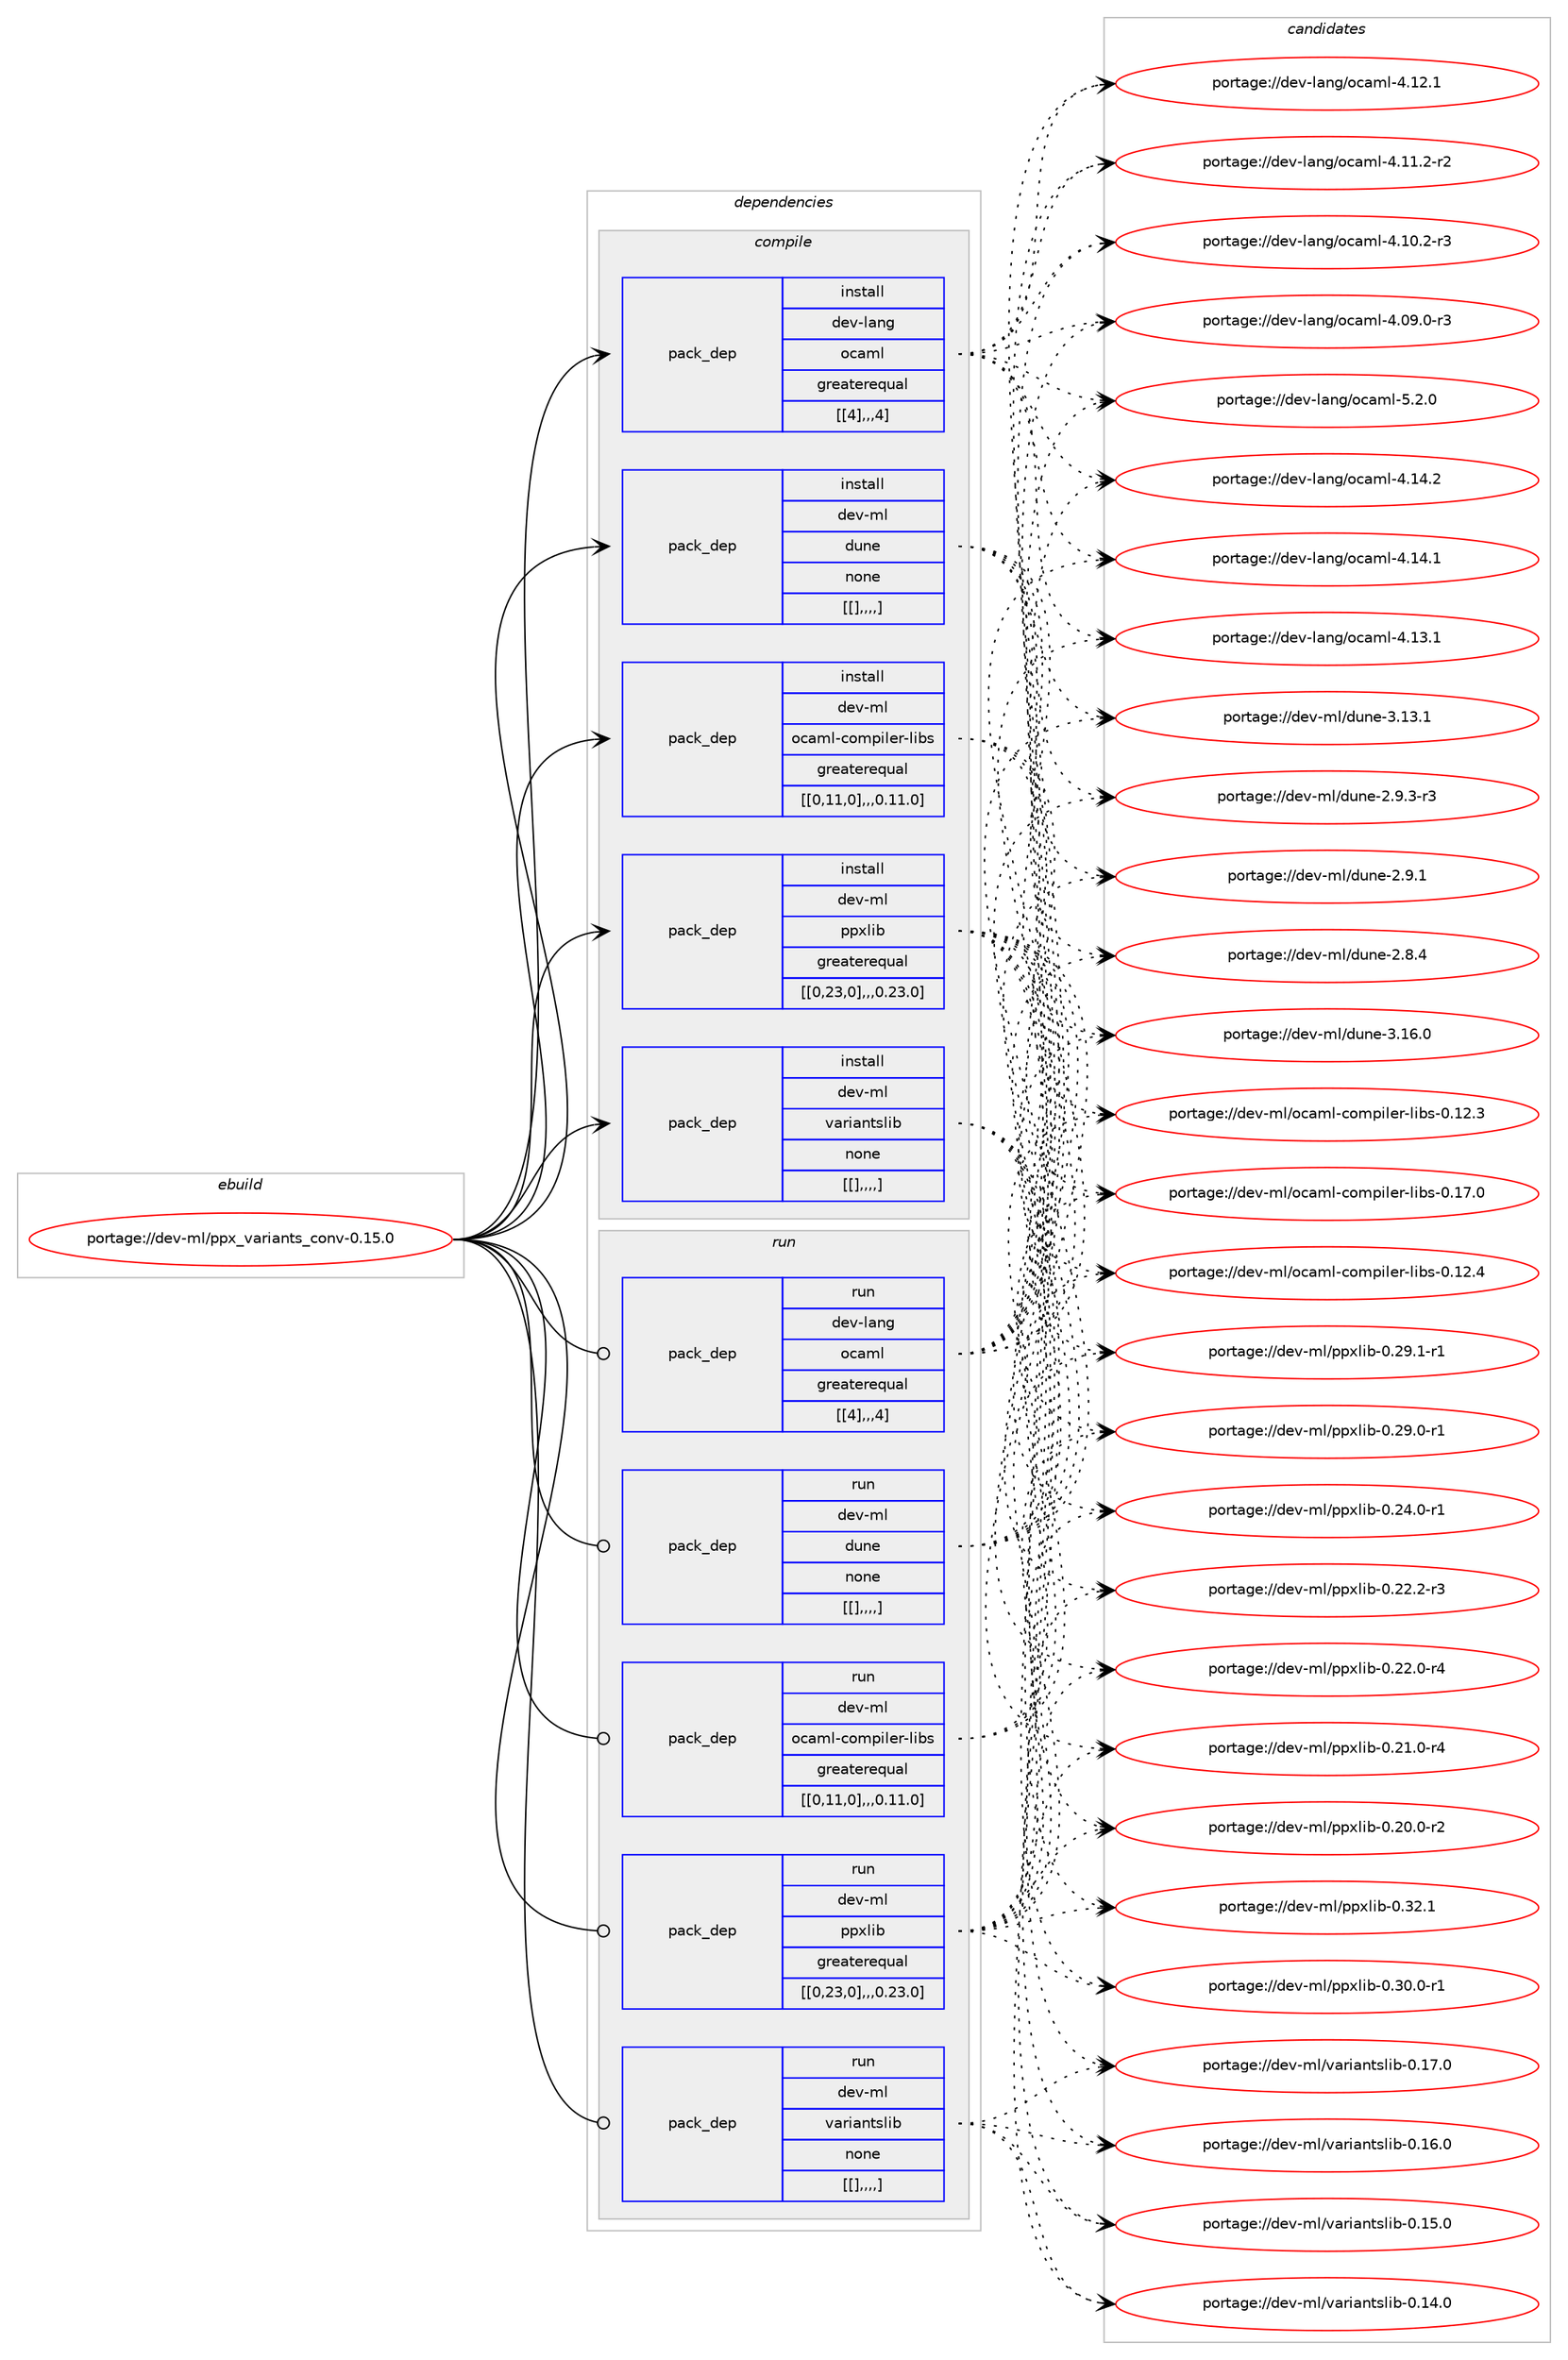 digraph prolog {

# *************
# Graph options
# *************

newrank=true;
concentrate=true;
compound=true;
graph [rankdir=LR,fontname=Helvetica,fontsize=10,ranksep=1.5];#, ranksep=2.5, nodesep=0.2];
edge  [arrowhead=vee];
node  [fontname=Helvetica,fontsize=10];

# **********
# The ebuild
# **********

subgraph cluster_leftcol {
color=gray;
label=<<i>ebuild</i>>;
id [label="portage://dev-ml/ppx_variants_conv-0.15.0", color=red, width=4, href="../dev-ml/ppx_variants_conv-0.15.0.svg"];
}

# ****************
# The dependencies
# ****************

subgraph cluster_midcol {
color=gray;
label=<<i>dependencies</i>>;
subgraph cluster_compile {
fillcolor="#eeeeee";
style=filled;
label=<<i>compile</i>>;
subgraph pack93615 {
dependency125050 [label=<<TABLE BORDER="0" CELLBORDER="1" CELLSPACING="0" CELLPADDING="4" WIDTH="220"><TR><TD ROWSPAN="6" CELLPADDING="30">pack_dep</TD></TR><TR><TD WIDTH="110">install</TD></TR><TR><TD>dev-lang</TD></TR><TR><TD>ocaml</TD></TR><TR><TD>greaterequal</TD></TR><TR><TD>[[4],,,4]</TD></TR></TABLE>>, shape=none, color=blue];
}
id:e -> dependency125050:w [weight=20,style="solid",arrowhead="vee"];
subgraph pack93616 {
dependency125051 [label=<<TABLE BORDER="0" CELLBORDER="1" CELLSPACING="0" CELLPADDING="4" WIDTH="220"><TR><TD ROWSPAN="6" CELLPADDING="30">pack_dep</TD></TR><TR><TD WIDTH="110">install</TD></TR><TR><TD>dev-ml</TD></TR><TR><TD>dune</TD></TR><TR><TD>none</TD></TR><TR><TD>[[],,,,]</TD></TR></TABLE>>, shape=none, color=blue];
}
id:e -> dependency125051:w [weight=20,style="solid",arrowhead="vee"];
subgraph pack93617 {
dependency125052 [label=<<TABLE BORDER="0" CELLBORDER="1" CELLSPACING="0" CELLPADDING="4" WIDTH="220"><TR><TD ROWSPAN="6" CELLPADDING="30">pack_dep</TD></TR><TR><TD WIDTH="110">install</TD></TR><TR><TD>dev-ml</TD></TR><TR><TD>ocaml-compiler-libs</TD></TR><TR><TD>greaterequal</TD></TR><TR><TD>[[0,11,0],,,0.11.0]</TD></TR></TABLE>>, shape=none, color=blue];
}
id:e -> dependency125052:w [weight=20,style="solid",arrowhead="vee"];
subgraph pack93618 {
dependency125053 [label=<<TABLE BORDER="0" CELLBORDER="1" CELLSPACING="0" CELLPADDING="4" WIDTH="220"><TR><TD ROWSPAN="6" CELLPADDING="30">pack_dep</TD></TR><TR><TD WIDTH="110">install</TD></TR><TR><TD>dev-ml</TD></TR><TR><TD>ppxlib</TD></TR><TR><TD>greaterequal</TD></TR><TR><TD>[[0,23,0],,,0.23.0]</TD></TR></TABLE>>, shape=none, color=blue];
}
id:e -> dependency125053:w [weight=20,style="solid",arrowhead="vee"];
subgraph pack93619 {
dependency125054 [label=<<TABLE BORDER="0" CELLBORDER="1" CELLSPACING="0" CELLPADDING="4" WIDTH="220"><TR><TD ROWSPAN="6" CELLPADDING="30">pack_dep</TD></TR><TR><TD WIDTH="110">install</TD></TR><TR><TD>dev-ml</TD></TR><TR><TD>variantslib</TD></TR><TR><TD>none</TD></TR><TR><TD>[[],,,,]</TD></TR></TABLE>>, shape=none, color=blue];
}
id:e -> dependency125054:w [weight=20,style="solid",arrowhead="vee"];
}
subgraph cluster_compileandrun {
fillcolor="#eeeeee";
style=filled;
label=<<i>compile and run</i>>;
}
subgraph cluster_run {
fillcolor="#eeeeee";
style=filled;
label=<<i>run</i>>;
subgraph pack93620 {
dependency125055 [label=<<TABLE BORDER="0" CELLBORDER="1" CELLSPACING="0" CELLPADDING="4" WIDTH="220"><TR><TD ROWSPAN="6" CELLPADDING="30">pack_dep</TD></TR><TR><TD WIDTH="110">run</TD></TR><TR><TD>dev-lang</TD></TR><TR><TD>ocaml</TD></TR><TR><TD>greaterequal</TD></TR><TR><TD>[[4],,,4]</TD></TR></TABLE>>, shape=none, color=blue];
}
id:e -> dependency125055:w [weight=20,style="solid",arrowhead="odot"];
subgraph pack93621 {
dependency125056 [label=<<TABLE BORDER="0" CELLBORDER="1" CELLSPACING="0" CELLPADDING="4" WIDTH="220"><TR><TD ROWSPAN="6" CELLPADDING="30">pack_dep</TD></TR><TR><TD WIDTH="110">run</TD></TR><TR><TD>dev-ml</TD></TR><TR><TD>dune</TD></TR><TR><TD>none</TD></TR><TR><TD>[[],,,,]</TD></TR></TABLE>>, shape=none, color=blue];
}
id:e -> dependency125056:w [weight=20,style="solid",arrowhead="odot"];
subgraph pack93622 {
dependency125057 [label=<<TABLE BORDER="0" CELLBORDER="1" CELLSPACING="0" CELLPADDING="4" WIDTH="220"><TR><TD ROWSPAN="6" CELLPADDING="30">pack_dep</TD></TR><TR><TD WIDTH="110">run</TD></TR><TR><TD>dev-ml</TD></TR><TR><TD>ocaml-compiler-libs</TD></TR><TR><TD>greaterequal</TD></TR><TR><TD>[[0,11,0],,,0.11.0]</TD></TR></TABLE>>, shape=none, color=blue];
}
id:e -> dependency125057:w [weight=20,style="solid",arrowhead="odot"];
subgraph pack93623 {
dependency125058 [label=<<TABLE BORDER="0" CELLBORDER="1" CELLSPACING="0" CELLPADDING="4" WIDTH="220"><TR><TD ROWSPAN="6" CELLPADDING="30">pack_dep</TD></TR><TR><TD WIDTH="110">run</TD></TR><TR><TD>dev-ml</TD></TR><TR><TD>ppxlib</TD></TR><TR><TD>greaterequal</TD></TR><TR><TD>[[0,23,0],,,0.23.0]</TD></TR></TABLE>>, shape=none, color=blue];
}
id:e -> dependency125058:w [weight=20,style="solid",arrowhead="odot"];
subgraph pack93624 {
dependency125059 [label=<<TABLE BORDER="0" CELLBORDER="1" CELLSPACING="0" CELLPADDING="4" WIDTH="220"><TR><TD ROWSPAN="6" CELLPADDING="30">pack_dep</TD></TR><TR><TD WIDTH="110">run</TD></TR><TR><TD>dev-ml</TD></TR><TR><TD>variantslib</TD></TR><TR><TD>none</TD></TR><TR><TD>[[],,,,]</TD></TR></TABLE>>, shape=none, color=blue];
}
id:e -> dependency125059:w [weight=20,style="solid",arrowhead="odot"];
}
}

# **************
# The candidates
# **************

subgraph cluster_choices {
rank=same;
color=gray;
label=<<i>candidates</i>>;

subgraph choice93615 {
color=black;
nodesep=1;
choice1001011184510897110103471119997109108455346504648 [label="portage://dev-lang/ocaml-5.2.0", color=red, width=4,href="../dev-lang/ocaml-5.2.0.svg"];
choice100101118451089711010347111999710910845524649524650 [label="portage://dev-lang/ocaml-4.14.2", color=red, width=4,href="../dev-lang/ocaml-4.14.2.svg"];
choice100101118451089711010347111999710910845524649524649 [label="portage://dev-lang/ocaml-4.14.1", color=red, width=4,href="../dev-lang/ocaml-4.14.1.svg"];
choice100101118451089711010347111999710910845524649514649 [label="portage://dev-lang/ocaml-4.13.1", color=red, width=4,href="../dev-lang/ocaml-4.13.1.svg"];
choice100101118451089711010347111999710910845524649504649 [label="portage://dev-lang/ocaml-4.12.1", color=red, width=4,href="../dev-lang/ocaml-4.12.1.svg"];
choice1001011184510897110103471119997109108455246494946504511450 [label="portage://dev-lang/ocaml-4.11.2-r2", color=red, width=4,href="../dev-lang/ocaml-4.11.2-r2.svg"];
choice1001011184510897110103471119997109108455246494846504511451 [label="portage://dev-lang/ocaml-4.10.2-r3", color=red, width=4,href="../dev-lang/ocaml-4.10.2-r3.svg"];
choice1001011184510897110103471119997109108455246485746484511451 [label="portage://dev-lang/ocaml-4.09.0-r3", color=red, width=4,href="../dev-lang/ocaml-4.09.0-r3.svg"];
dependency125050:e -> choice1001011184510897110103471119997109108455346504648:w [style=dotted,weight="100"];
dependency125050:e -> choice100101118451089711010347111999710910845524649524650:w [style=dotted,weight="100"];
dependency125050:e -> choice100101118451089711010347111999710910845524649524649:w [style=dotted,weight="100"];
dependency125050:e -> choice100101118451089711010347111999710910845524649514649:w [style=dotted,weight="100"];
dependency125050:e -> choice100101118451089711010347111999710910845524649504649:w [style=dotted,weight="100"];
dependency125050:e -> choice1001011184510897110103471119997109108455246494946504511450:w [style=dotted,weight="100"];
dependency125050:e -> choice1001011184510897110103471119997109108455246494846504511451:w [style=dotted,weight="100"];
dependency125050:e -> choice1001011184510897110103471119997109108455246485746484511451:w [style=dotted,weight="100"];
}
subgraph choice93616 {
color=black;
nodesep=1;
choice100101118451091084710011711010145514649544648 [label="portage://dev-ml/dune-3.16.0", color=red, width=4,href="../dev-ml/dune-3.16.0.svg"];
choice100101118451091084710011711010145514649514649 [label="portage://dev-ml/dune-3.13.1", color=red, width=4,href="../dev-ml/dune-3.13.1.svg"];
choice10010111845109108471001171101014550465746514511451 [label="portage://dev-ml/dune-2.9.3-r3", color=red, width=4,href="../dev-ml/dune-2.9.3-r3.svg"];
choice1001011184510910847100117110101455046574649 [label="portage://dev-ml/dune-2.9.1", color=red, width=4,href="../dev-ml/dune-2.9.1.svg"];
choice1001011184510910847100117110101455046564652 [label="portage://dev-ml/dune-2.8.4", color=red, width=4,href="../dev-ml/dune-2.8.4.svg"];
dependency125051:e -> choice100101118451091084710011711010145514649544648:w [style=dotted,weight="100"];
dependency125051:e -> choice100101118451091084710011711010145514649514649:w [style=dotted,weight="100"];
dependency125051:e -> choice10010111845109108471001171101014550465746514511451:w [style=dotted,weight="100"];
dependency125051:e -> choice1001011184510910847100117110101455046574649:w [style=dotted,weight="100"];
dependency125051:e -> choice1001011184510910847100117110101455046564652:w [style=dotted,weight="100"];
}
subgraph choice93617 {
color=black;
nodesep=1;
choice100101118451091084711199971091084599111109112105108101114451081059811545484649554648 [label="portage://dev-ml/ocaml-compiler-libs-0.17.0", color=red, width=4,href="../dev-ml/ocaml-compiler-libs-0.17.0.svg"];
choice100101118451091084711199971091084599111109112105108101114451081059811545484649504652 [label="portage://dev-ml/ocaml-compiler-libs-0.12.4", color=red, width=4,href="../dev-ml/ocaml-compiler-libs-0.12.4.svg"];
choice100101118451091084711199971091084599111109112105108101114451081059811545484649504651 [label="portage://dev-ml/ocaml-compiler-libs-0.12.3", color=red, width=4,href="../dev-ml/ocaml-compiler-libs-0.12.3.svg"];
dependency125052:e -> choice100101118451091084711199971091084599111109112105108101114451081059811545484649554648:w [style=dotted,weight="100"];
dependency125052:e -> choice100101118451091084711199971091084599111109112105108101114451081059811545484649504652:w [style=dotted,weight="100"];
dependency125052:e -> choice100101118451091084711199971091084599111109112105108101114451081059811545484649504651:w [style=dotted,weight="100"];
}
subgraph choice93618 {
color=black;
nodesep=1;
choice10010111845109108471121121201081059845484651504649 [label="portage://dev-ml/ppxlib-0.32.1", color=red, width=4,href="../dev-ml/ppxlib-0.32.1.svg"];
choice100101118451091084711211212010810598454846514846484511449 [label="portage://dev-ml/ppxlib-0.30.0-r1", color=red, width=4,href="../dev-ml/ppxlib-0.30.0-r1.svg"];
choice100101118451091084711211212010810598454846505746494511449 [label="portage://dev-ml/ppxlib-0.29.1-r1", color=red, width=4,href="../dev-ml/ppxlib-0.29.1-r1.svg"];
choice100101118451091084711211212010810598454846505746484511449 [label="portage://dev-ml/ppxlib-0.29.0-r1", color=red, width=4,href="../dev-ml/ppxlib-0.29.0-r1.svg"];
choice100101118451091084711211212010810598454846505246484511449 [label="portage://dev-ml/ppxlib-0.24.0-r1", color=red, width=4,href="../dev-ml/ppxlib-0.24.0-r1.svg"];
choice100101118451091084711211212010810598454846505046504511451 [label="portage://dev-ml/ppxlib-0.22.2-r3", color=red, width=4,href="../dev-ml/ppxlib-0.22.2-r3.svg"];
choice100101118451091084711211212010810598454846505046484511452 [label="portage://dev-ml/ppxlib-0.22.0-r4", color=red, width=4,href="../dev-ml/ppxlib-0.22.0-r4.svg"];
choice100101118451091084711211212010810598454846504946484511452 [label="portage://dev-ml/ppxlib-0.21.0-r4", color=red, width=4,href="../dev-ml/ppxlib-0.21.0-r4.svg"];
choice100101118451091084711211212010810598454846504846484511450 [label="portage://dev-ml/ppxlib-0.20.0-r2", color=red, width=4,href="../dev-ml/ppxlib-0.20.0-r2.svg"];
dependency125053:e -> choice10010111845109108471121121201081059845484651504649:w [style=dotted,weight="100"];
dependency125053:e -> choice100101118451091084711211212010810598454846514846484511449:w [style=dotted,weight="100"];
dependency125053:e -> choice100101118451091084711211212010810598454846505746494511449:w [style=dotted,weight="100"];
dependency125053:e -> choice100101118451091084711211212010810598454846505746484511449:w [style=dotted,weight="100"];
dependency125053:e -> choice100101118451091084711211212010810598454846505246484511449:w [style=dotted,weight="100"];
dependency125053:e -> choice100101118451091084711211212010810598454846505046504511451:w [style=dotted,weight="100"];
dependency125053:e -> choice100101118451091084711211212010810598454846505046484511452:w [style=dotted,weight="100"];
dependency125053:e -> choice100101118451091084711211212010810598454846504946484511452:w [style=dotted,weight="100"];
dependency125053:e -> choice100101118451091084711211212010810598454846504846484511450:w [style=dotted,weight="100"];
}
subgraph choice93619 {
color=black;
nodesep=1;
choice100101118451091084711897114105971101161151081059845484649554648 [label="portage://dev-ml/variantslib-0.17.0", color=red, width=4,href="../dev-ml/variantslib-0.17.0.svg"];
choice100101118451091084711897114105971101161151081059845484649544648 [label="portage://dev-ml/variantslib-0.16.0", color=red, width=4,href="../dev-ml/variantslib-0.16.0.svg"];
choice100101118451091084711897114105971101161151081059845484649534648 [label="portage://dev-ml/variantslib-0.15.0", color=red, width=4,href="../dev-ml/variantslib-0.15.0.svg"];
choice100101118451091084711897114105971101161151081059845484649524648 [label="portage://dev-ml/variantslib-0.14.0", color=red, width=4,href="../dev-ml/variantslib-0.14.0.svg"];
dependency125054:e -> choice100101118451091084711897114105971101161151081059845484649554648:w [style=dotted,weight="100"];
dependency125054:e -> choice100101118451091084711897114105971101161151081059845484649544648:w [style=dotted,weight="100"];
dependency125054:e -> choice100101118451091084711897114105971101161151081059845484649534648:w [style=dotted,weight="100"];
dependency125054:e -> choice100101118451091084711897114105971101161151081059845484649524648:w [style=dotted,weight="100"];
}
subgraph choice93620 {
color=black;
nodesep=1;
choice1001011184510897110103471119997109108455346504648 [label="portage://dev-lang/ocaml-5.2.0", color=red, width=4,href="../dev-lang/ocaml-5.2.0.svg"];
choice100101118451089711010347111999710910845524649524650 [label="portage://dev-lang/ocaml-4.14.2", color=red, width=4,href="../dev-lang/ocaml-4.14.2.svg"];
choice100101118451089711010347111999710910845524649524649 [label="portage://dev-lang/ocaml-4.14.1", color=red, width=4,href="../dev-lang/ocaml-4.14.1.svg"];
choice100101118451089711010347111999710910845524649514649 [label="portage://dev-lang/ocaml-4.13.1", color=red, width=4,href="../dev-lang/ocaml-4.13.1.svg"];
choice100101118451089711010347111999710910845524649504649 [label="portage://dev-lang/ocaml-4.12.1", color=red, width=4,href="../dev-lang/ocaml-4.12.1.svg"];
choice1001011184510897110103471119997109108455246494946504511450 [label="portage://dev-lang/ocaml-4.11.2-r2", color=red, width=4,href="../dev-lang/ocaml-4.11.2-r2.svg"];
choice1001011184510897110103471119997109108455246494846504511451 [label="portage://dev-lang/ocaml-4.10.2-r3", color=red, width=4,href="../dev-lang/ocaml-4.10.2-r3.svg"];
choice1001011184510897110103471119997109108455246485746484511451 [label="portage://dev-lang/ocaml-4.09.0-r3", color=red, width=4,href="../dev-lang/ocaml-4.09.0-r3.svg"];
dependency125055:e -> choice1001011184510897110103471119997109108455346504648:w [style=dotted,weight="100"];
dependency125055:e -> choice100101118451089711010347111999710910845524649524650:w [style=dotted,weight="100"];
dependency125055:e -> choice100101118451089711010347111999710910845524649524649:w [style=dotted,weight="100"];
dependency125055:e -> choice100101118451089711010347111999710910845524649514649:w [style=dotted,weight="100"];
dependency125055:e -> choice100101118451089711010347111999710910845524649504649:w [style=dotted,weight="100"];
dependency125055:e -> choice1001011184510897110103471119997109108455246494946504511450:w [style=dotted,weight="100"];
dependency125055:e -> choice1001011184510897110103471119997109108455246494846504511451:w [style=dotted,weight="100"];
dependency125055:e -> choice1001011184510897110103471119997109108455246485746484511451:w [style=dotted,weight="100"];
}
subgraph choice93621 {
color=black;
nodesep=1;
choice100101118451091084710011711010145514649544648 [label="portage://dev-ml/dune-3.16.0", color=red, width=4,href="../dev-ml/dune-3.16.0.svg"];
choice100101118451091084710011711010145514649514649 [label="portage://dev-ml/dune-3.13.1", color=red, width=4,href="../dev-ml/dune-3.13.1.svg"];
choice10010111845109108471001171101014550465746514511451 [label="portage://dev-ml/dune-2.9.3-r3", color=red, width=4,href="../dev-ml/dune-2.9.3-r3.svg"];
choice1001011184510910847100117110101455046574649 [label="portage://dev-ml/dune-2.9.1", color=red, width=4,href="../dev-ml/dune-2.9.1.svg"];
choice1001011184510910847100117110101455046564652 [label="portage://dev-ml/dune-2.8.4", color=red, width=4,href="../dev-ml/dune-2.8.4.svg"];
dependency125056:e -> choice100101118451091084710011711010145514649544648:w [style=dotted,weight="100"];
dependency125056:e -> choice100101118451091084710011711010145514649514649:w [style=dotted,weight="100"];
dependency125056:e -> choice10010111845109108471001171101014550465746514511451:w [style=dotted,weight="100"];
dependency125056:e -> choice1001011184510910847100117110101455046574649:w [style=dotted,weight="100"];
dependency125056:e -> choice1001011184510910847100117110101455046564652:w [style=dotted,weight="100"];
}
subgraph choice93622 {
color=black;
nodesep=1;
choice100101118451091084711199971091084599111109112105108101114451081059811545484649554648 [label="portage://dev-ml/ocaml-compiler-libs-0.17.0", color=red, width=4,href="../dev-ml/ocaml-compiler-libs-0.17.0.svg"];
choice100101118451091084711199971091084599111109112105108101114451081059811545484649504652 [label="portage://dev-ml/ocaml-compiler-libs-0.12.4", color=red, width=4,href="../dev-ml/ocaml-compiler-libs-0.12.4.svg"];
choice100101118451091084711199971091084599111109112105108101114451081059811545484649504651 [label="portage://dev-ml/ocaml-compiler-libs-0.12.3", color=red, width=4,href="../dev-ml/ocaml-compiler-libs-0.12.3.svg"];
dependency125057:e -> choice100101118451091084711199971091084599111109112105108101114451081059811545484649554648:w [style=dotted,weight="100"];
dependency125057:e -> choice100101118451091084711199971091084599111109112105108101114451081059811545484649504652:w [style=dotted,weight="100"];
dependency125057:e -> choice100101118451091084711199971091084599111109112105108101114451081059811545484649504651:w [style=dotted,weight="100"];
}
subgraph choice93623 {
color=black;
nodesep=1;
choice10010111845109108471121121201081059845484651504649 [label="portage://dev-ml/ppxlib-0.32.1", color=red, width=4,href="../dev-ml/ppxlib-0.32.1.svg"];
choice100101118451091084711211212010810598454846514846484511449 [label="portage://dev-ml/ppxlib-0.30.0-r1", color=red, width=4,href="../dev-ml/ppxlib-0.30.0-r1.svg"];
choice100101118451091084711211212010810598454846505746494511449 [label="portage://dev-ml/ppxlib-0.29.1-r1", color=red, width=4,href="../dev-ml/ppxlib-0.29.1-r1.svg"];
choice100101118451091084711211212010810598454846505746484511449 [label="portage://dev-ml/ppxlib-0.29.0-r1", color=red, width=4,href="../dev-ml/ppxlib-0.29.0-r1.svg"];
choice100101118451091084711211212010810598454846505246484511449 [label="portage://dev-ml/ppxlib-0.24.0-r1", color=red, width=4,href="../dev-ml/ppxlib-0.24.0-r1.svg"];
choice100101118451091084711211212010810598454846505046504511451 [label="portage://dev-ml/ppxlib-0.22.2-r3", color=red, width=4,href="../dev-ml/ppxlib-0.22.2-r3.svg"];
choice100101118451091084711211212010810598454846505046484511452 [label="portage://dev-ml/ppxlib-0.22.0-r4", color=red, width=4,href="../dev-ml/ppxlib-0.22.0-r4.svg"];
choice100101118451091084711211212010810598454846504946484511452 [label="portage://dev-ml/ppxlib-0.21.0-r4", color=red, width=4,href="../dev-ml/ppxlib-0.21.0-r4.svg"];
choice100101118451091084711211212010810598454846504846484511450 [label="portage://dev-ml/ppxlib-0.20.0-r2", color=red, width=4,href="../dev-ml/ppxlib-0.20.0-r2.svg"];
dependency125058:e -> choice10010111845109108471121121201081059845484651504649:w [style=dotted,weight="100"];
dependency125058:e -> choice100101118451091084711211212010810598454846514846484511449:w [style=dotted,weight="100"];
dependency125058:e -> choice100101118451091084711211212010810598454846505746494511449:w [style=dotted,weight="100"];
dependency125058:e -> choice100101118451091084711211212010810598454846505746484511449:w [style=dotted,weight="100"];
dependency125058:e -> choice100101118451091084711211212010810598454846505246484511449:w [style=dotted,weight="100"];
dependency125058:e -> choice100101118451091084711211212010810598454846505046504511451:w [style=dotted,weight="100"];
dependency125058:e -> choice100101118451091084711211212010810598454846505046484511452:w [style=dotted,weight="100"];
dependency125058:e -> choice100101118451091084711211212010810598454846504946484511452:w [style=dotted,weight="100"];
dependency125058:e -> choice100101118451091084711211212010810598454846504846484511450:w [style=dotted,weight="100"];
}
subgraph choice93624 {
color=black;
nodesep=1;
choice100101118451091084711897114105971101161151081059845484649554648 [label="portage://dev-ml/variantslib-0.17.0", color=red, width=4,href="../dev-ml/variantslib-0.17.0.svg"];
choice100101118451091084711897114105971101161151081059845484649544648 [label="portage://dev-ml/variantslib-0.16.0", color=red, width=4,href="../dev-ml/variantslib-0.16.0.svg"];
choice100101118451091084711897114105971101161151081059845484649534648 [label="portage://dev-ml/variantslib-0.15.0", color=red, width=4,href="../dev-ml/variantslib-0.15.0.svg"];
choice100101118451091084711897114105971101161151081059845484649524648 [label="portage://dev-ml/variantslib-0.14.0", color=red, width=4,href="../dev-ml/variantslib-0.14.0.svg"];
dependency125059:e -> choice100101118451091084711897114105971101161151081059845484649554648:w [style=dotted,weight="100"];
dependency125059:e -> choice100101118451091084711897114105971101161151081059845484649544648:w [style=dotted,weight="100"];
dependency125059:e -> choice100101118451091084711897114105971101161151081059845484649534648:w [style=dotted,weight="100"];
dependency125059:e -> choice100101118451091084711897114105971101161151081059845484649524648:w [style=dotted,weight="100"];
}
}

}
